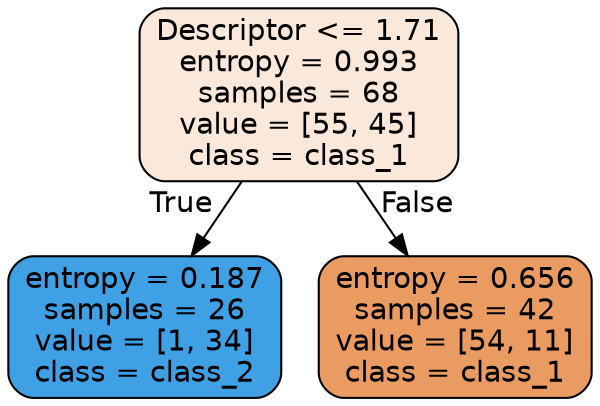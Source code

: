 digraph Tree {
node [shape=box, style="filled, rounded", color="black", fontname="helvetica"] ;
edge [fontname="helvetica"] ;
0 [label="Descriptor <= 1.71\nentropy = 0.993\nsamples = 68\nvalue = [55, 45]\nclass = class_1", fillcolor="#fae8db"] ;
1 [label="entropy = 0.187\nsamples = 26\nvalue = [1, 34]\nclass = class_2", fillcolor="#3fa0e6"] ;
0 -> 1 [labeldistance=2.5, labelangle=45, headlabel="True"] ;
2 [label="entropy = 0.656\nsamples = 42\nvalue = [54, 11]\nclass = class_1", fillcolor="#ea9b61"] ;
0 -> 2 [labeldistance=2.5, labelangle=-45, headlabel="False"] ;
}